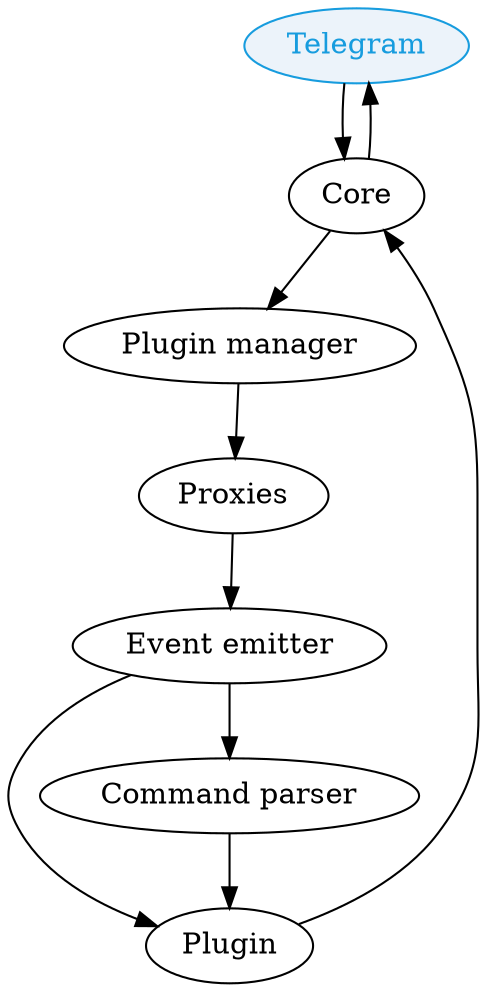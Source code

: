 digraph Bot {
	Telegram [style=filled fillcolor="#ecf3fa" fontcolor="#179cde" color="#179cde"]
	Telegram -> Core -> "Plugin manager" -> Proxies -> "Event emitter" -> Plugin -> Core -> Telegram
	"Event emitter" -> "Command parser" -> Plugin
}